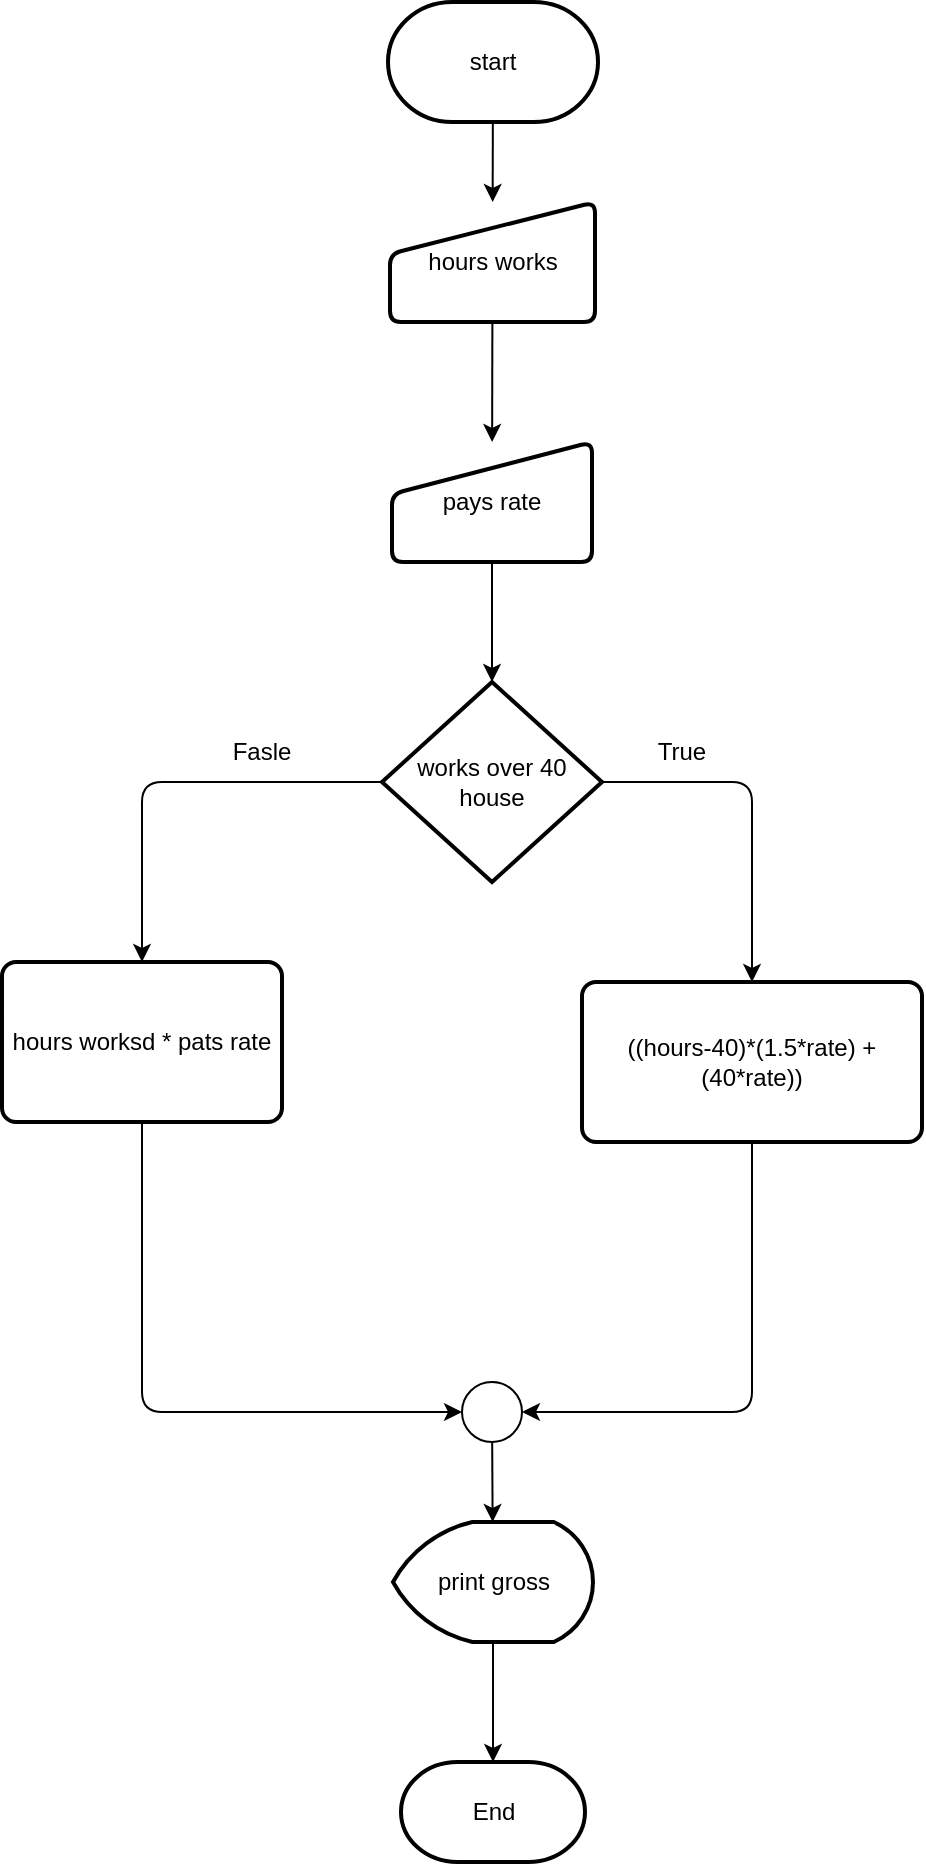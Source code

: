 <mxfile>
    <diagram id="elitmDPy5TjaenidXpLJ" name="Page-1">
        <mxGraphModel dx="650" dy="348" grid="1" gridSize="10" guides="1" tooltips="1" connect="1" arrows="1" fold="1" page="1" pageScale="1" pageWidth="850" pageHeight="1100" math="0" shadow="0">
            <root>
                <mxCell id="0"/>
                <mxCell id="1" parent="0"/>
                <mxCell id="16" value="" style="edgeStyle=none;html=1;" parent="1" source="2" target="3" edge="1">
                    <mxGeometry relative="1" as="geometry"/>
                </mxCell>
                <mxCell id="2" value="start" style="strokeWidth=2;html=1;shape=mxgraph.flowchart.terminator;whiteSpace=wrap;" parent="1" vertex="1">
                    <mxGeometry x="373" y="40" width="105" height="60" as="geometry"/>
                </mxCell>
                <mxCell id="17" value="" style="edgeStyle=none;html=1;" parent="1" source="3" target="13" edge="1">
                    <mxGeometry relative="1" as="geometry"/>
                </mxCell>
                <mxCell id="3" value="hours works" style="html=1;strokeWidth=2;shape=manualInput;whiteSpace=wrap;rounded=1;size=26;arcSize=11;" parent="1" vertex="1">
                    <mxGeometry x="374" y="140" width="102.5" height="60" as="geometry"/>
                </mxCell>
                <mxCell id="14" style="edgeStyle=none;html=1;entryX=0.5;entryY=0;entryDx=0;entryDy=0;" parent="1" source="5" target="9" edge="1">
                    <mxGeometry relative="1" as="geometry">
                        <Array as="points">
                            <mxPoint x="250" y="430"/>
                        </Array>
                    </mxGeometry>
                </mxCell>
                <mxCell id="49" style="edgeStyle=none;html=1;exitX=1;exitY=0.5;exitDx=0;exitDy=0;exitPerimeter=0;entryX=0.5;entryY=0;entryDx=0;entryDy=0;" edge="1" parent="1" source="5" target="48">
                    <mxGeometry relative="1" as="geometry">
                        <Array as="points">
                            <mxPoint x="555" y="430"/>
                        </Array>
                    </mxGeometry>
                </mxCell>
                <mxCell id="5" value="works over 40 house" style="strokeWidth=2;html=1;shape=mxgraph.flowchart.decision;whiteSpace=wrap;" parent="1" vertex="1">
                    <mxGeometry x="370" y="380" width="110" height="100" as="geometry"/>
                </mxCell>
                <mxCell id="54" style="edgeStyle=none;html=1;exitX=0.5;exitY=1;exitDx=0;exitDy=0;entryX=0;entryY=0.5;entryDx=0;entryDy=0;entryPerimeter=0;" edge="1" parent="1" source="9" target="52">
                    <mxGeometry relative="1" as="geometry">
                        <Array as="points">
                            <mxPoint x="250" y="745"/>
                        </Array>
                    </mxGeometry>
                </mxCell>
                <mxCell id="9" value="hours worksd * pats rate" style="rounded=1;whiteSpace=wrap;html=1;absoluteArcSize=1;arcSize=14;strokeWidth=2;" parent="1" vertex="1">
                    <mxGeometry x="180" y="520" width="140" height="80" as="geometry"/>
                </mxCell>
                <mxCell id="57" value="" style="edgeStyle=none;html=1;" edge="1" parent="1" source="11" target="27">
                    <mxGeometry relative="1" as="geometry"/>
                </mxCell>
                <mxCell id="11" value="print gross" style="strokeWidth=2;html=1;shape=mxgraph.flowchart.display;whiteSpace=wrap;" parent="1" vertex="1">
                    <mxGeometry x="375.5" y="800" width="100" height="60" as="geometry"/>
                </mxCell>
                <mxCell id="18" value="" style="edgeStyle=none;html=1;" parent="1" source="13" target="5" edge="1">
                    <mxGeometry relative="1" as="geometry"/>
                </mxCell>
                <mxCell id="13" value="pays rate" style="html=1;strokeWidth=2;shape=manualInput;whiteSpace=wrap;rounded=1;size=26;arcSize=11;" parent="1" vertex="1">
                    <mxGeometry x="375" y="260" width="100" height="60" as="geometry"/>
                </mxCell>
                <mxCell id="19" value="True" style="text;html=1;strokeColor=none;fillColor=none;align=center;verticalAlign=middle;whiteSpace=wrap;rounded=0;" parent="1" vertex="1">
                    <mxGeometry x="490" y="400" width="60" height="30" as="geometry"/>
                </mxCell>
                <mxCell id="23" value="Fasle" style="text;html=1;strokeColor=none;fillColor=none;align=center;verticalAlign=middle;whiteSpace=wrap;rounded=0;" parent="1" vertex="1">
                    <mxGeometry x="280" y="400" width="60" height="30" as="geometry"/>
                </mxCell>
                <mxCell id="27" value="End" style="strokeWidth=2;html=1;shape=mxgraph.flowchart.terminator;whiteSpace=wrap;" parent="1" vertex="1">
                    <mxGeometry x="379.5" y="920" width="92" height="50" as="geometry"/>
                </mxCell>
                <mxCell id="55" style="edgeStyle=none;html=1;exitX=0.5;exitY=1;exitDx=0;exitDy=0;entryX=1;entryY=0.5;entryDx=0;entryDy=0;entryPerimeter=0;" edge="1" parent="1" source="48" target="52">
                    <mxGeometry relative="1" as="geometry">
                        <Array as="points">
                            <mxPoint x="555" y="745"/>
                        </Array>
                    </mxGeometry>
                </mxCell>
                <mxCell id="48" value="((hours-40)*(1.5*rate) + (40*rate))" style="rounded=1;whiteSpace=wrap;html=1;absoluteArcSize=1;arcSize=14;strokeWidth=2;" parent="1" vertex="1">
                    <mxGeometry x="470" y="530" width="170" height="80" as="geometry"/>
                </mxCell>
                <mxCell id="56" value="" style="edgeStyle=none;html=1;" edge="1" parent="1" source="52" target="11">
                    <mxGeometry relative="1" as="geometry"/>
                </mxCell>
                <mxCell id="52" value="" style="verticalLabelPosition=bottom;verticalAlign=top;html=1;shape=mxgraph.flowchart.on-page_reference;fillColor=none;" vertex="1" parent="1">
                    <mxGeometry x="410" y="730" width="30" height="30" as="geometry"/>
                </mxCell>
            </root>
        </mxGraphModel>
    </diagram>
</mxfile>